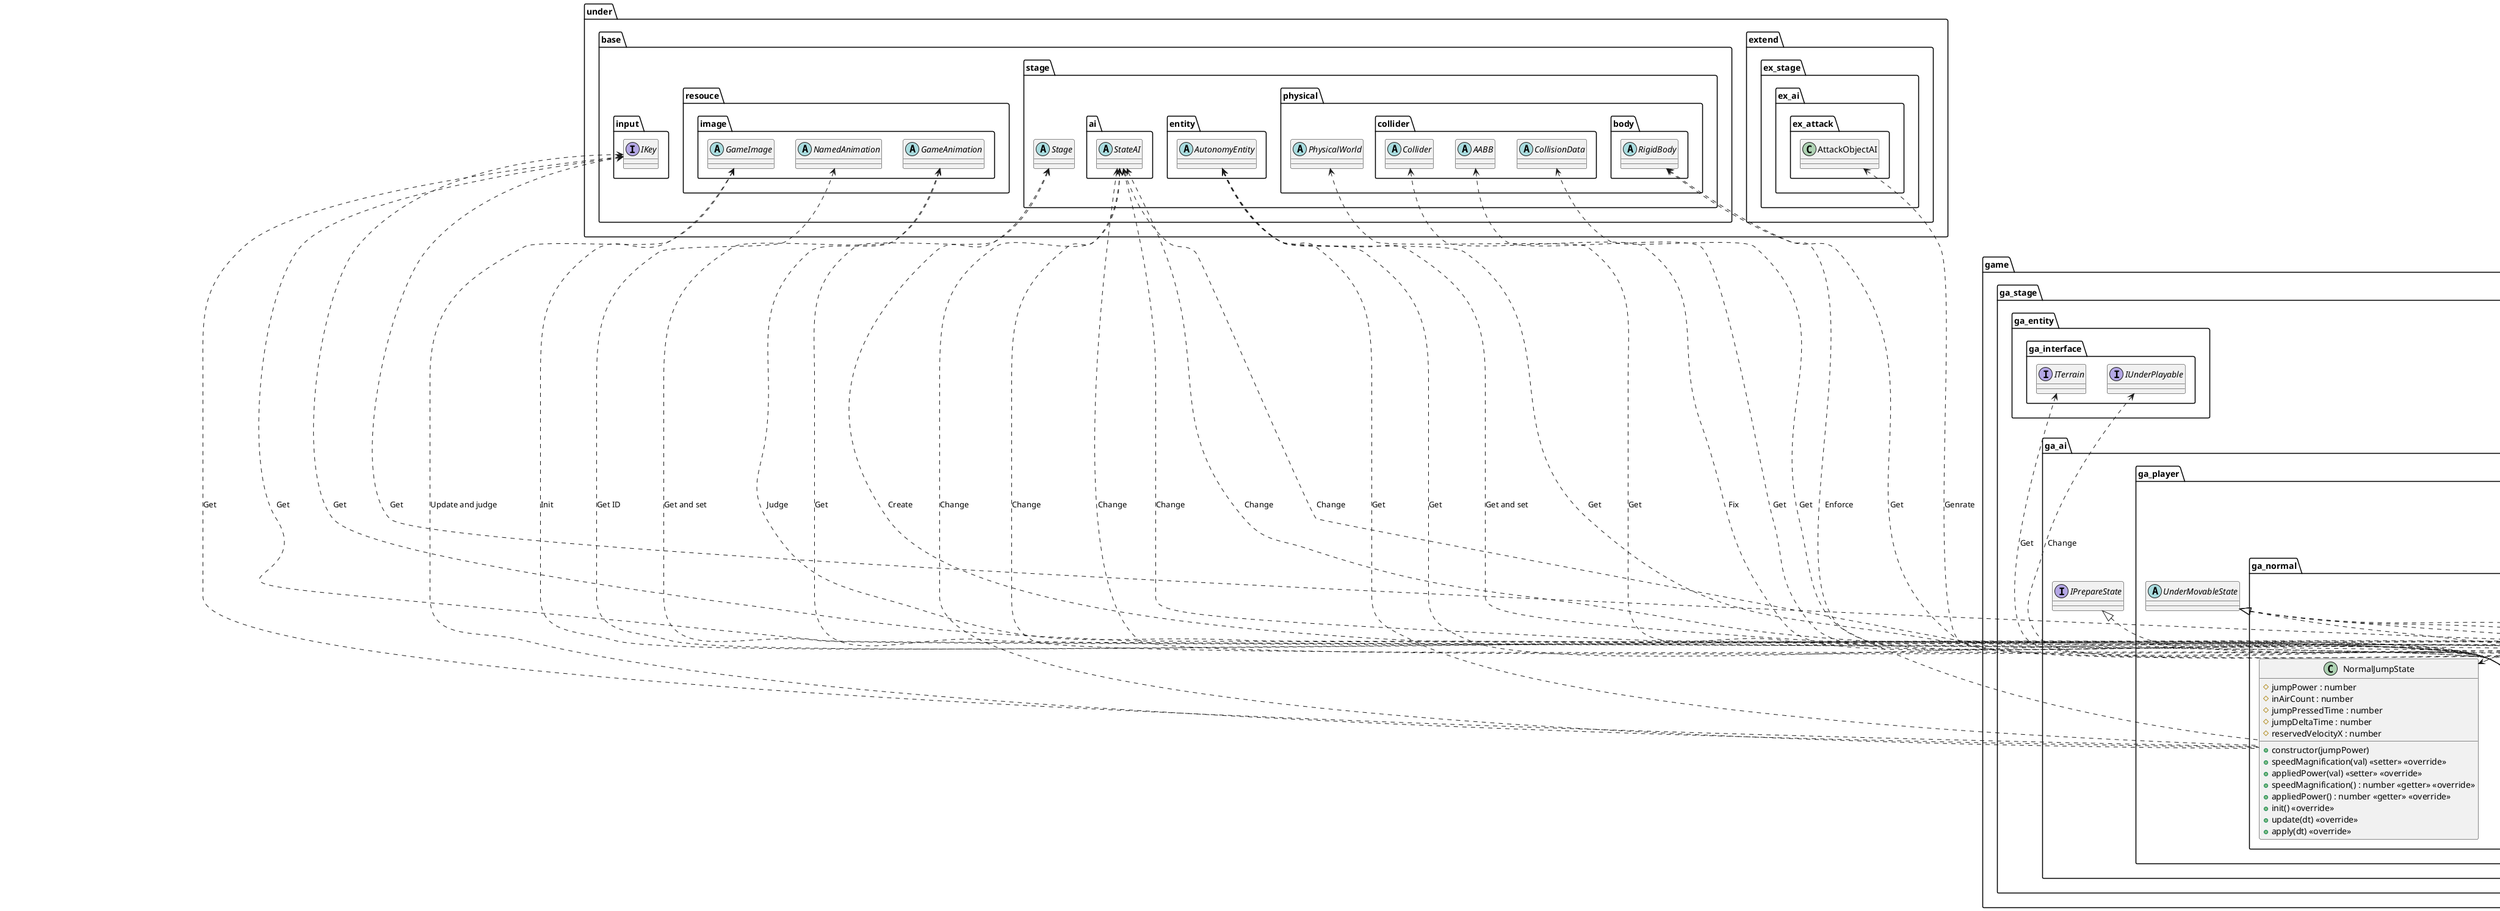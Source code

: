 @startuml AINormal
package game {
    package ga_stage {
        package ga_ai {
            package ga_player {
                package ga_normal {
                    class NormalBaseStateAI
                    class NormalStationaryState {
                        +constructor(maxVelocityX,walkPower)
                        #fallCount : number
                        +init() <<override>>
                        +apply(dt) : boolean <<override>>
                    }
                    class NormalWalkState {
                        +constructor(maxVelocityX,walkPower)
                        #fallCount : number
                        +init() <<override>>
                        +apply(dt) : boolean <<override>>
                    }
                    class NormalJumpState {
                        +constructor(jumpPower)
                        #jumpPower : number
                        #inAirCount : number
                        #jumpPressedTime : number
                        #jumpDeltaTime : number
                        #reservedVelocityX : number
                        +speedMagnification(val) <<setter>> <<override>>
                        +appliedPower(val) <<setter>> <<override>>
                        +speedMagnification() : number <<getter>> <<override>>
                        +appliedPower() : number <<getter>> <<override>>
                        +init() <<override>>
                        +update(dt) <<override>>
                        +apply(dt) <<override>>
                    }
                    class NormalJumpingState {
                        +constructor(maxVelocityX,movePower)
                        +apply(dt) <<override>>
                    }
                    class NormalFallState {
                        +constructor(maxVelocityX,movePower)
                        +apply(dt) <<override>>
                    }
                    class NormalPunchState {
                        #attacked : boolean
                        #threshold : number
                        #makeAttackObject() : Entity
                        +init() <<override>>
                        +apply(dt) : boolean <<override>>
                    }
                    class NormalGrabState {
                        #underCount : number
                        #underDiffY : number
                        #player : IUnderPlayable
                        +init() <<override>>
                        #chaged()
                        #grabCollider()
                        #restoreCollider()
                        #judgeContinue() : boolean
                        #grabWalk(dt)
                        +init() <<override>>
                        +apply(dt) : boolean <<override>>
                    }
                    class NormalSpecialState {
                        +apply(dt) : boolean <<override>>
                    }
                }
            }
        }
    }
}

package under {
    package base {
        package input {
            interface IKey
        }
        package resouce {
            package image {
                abstract GameImage
                abstract GameAnimation
                abstract NamedAnimation
            }
        }
        package stage {
            abstract Stage
            package ai {
                abstract StateAI
            }
            package entity {
                abstract AutonomyEntity
            }
            package physical {
                abstract PhysicalWorld
                package collider {
                    abstract Collider
                    abstract AABB
                    abstract CollisionData
                }
                package body {
                    abstract RigidBody
                }
            }
        }
    }
    package extend {
        package ex_stage {
            package ex_ai {
                package ex_attack {
                    class AttackObjectAI
                }
            }
        }
    }
}
package game {
    package ga_stage {
        package  ga_ai {
            interface IPrepareState
            package ga_player {
                abstract UnderStateAI
                abstract UnderPlayerState
                abstract UnderMovableState
            }
        }
        package ga_entity {
            package ga_interface {
                interface ITerrain
                interface IUnderPlayable
            }
        }
    }
}

NormalBaseStateAI ..> NormalStationaryState : Generate
NormalBaseStateAI ..> NormalWalkState : Generate
NormalBaseStateAI ..> NormalJumpState : Generate
NormalBaseStateAI ..> NormalJumpingState : Generate
NormalBaseStateAI ..> NormalFallState : Generate
NormalBaseStateAI ..> NormalPunchState : Generate
NormalBaseStateAI ..> NormalGrabState : Generate
NormalBaseStateAI ..> NormalSpecialState : Generate

StateAI <..... NormalStationaryState : Change
IKey <..... NormalStationaryState : Get
StateAI <..... NormalWalkState : Change
IKey <..... NormalWalkState : Get

GameImage <..... NormalJumpState : Update and judge
StateAI <..... NormalJumpState : Change
IKey <..... NormalJumpState : Get
AutonomyEntity <..... NormalJumpState : Get
RigidBody <..... NormalJumpState : Enforce

StateAI <..... NormalJumpingState : Change
AutonomyEntity <..... NormalJumpingState : Get
RigidBody <..... NormalJumpingState : Get
StateAI <..... NormalFallState : Change

AutonomyEntity <..... NormalPunchState : Get and set
StateAI <..... NormalPunchState : Change
Stage <..... NormalPunchState : Create
GameAnimation <..... NormalPunchState : Judge
AttackObjectAI <..... NormalPunchState : Genrate

AutonomyEntity <..... NormalGrabState : Get
Collider <..... NormalGrabState : Fix
AABB <..... NormalGrabState : Get
Stage <..... NormalGrabState : Get
PhysicalWorld <..... NormalGrabState : Get
CollisionData <..... NormalGrabState : Get
GameImage <..... NormalGrabState : Init
GameAnimation <..... NormalGrabState : Get and set
NamedAnimation <..... NormalGrabState : Get ID
IUnderPlayable <.... NormalGrabState : Change
ITerrain <.... NormalGrabState : Get

IKey <..... NormalSpecialState : Get

UnderStateAI <|.. NormalBaseStateAI
UnderMovableState <|.. NormalStationaryState
UnderMovableState <|.. NormalWalkState
UnderMovableState <|.. NormalJumpingState
UnderMovableState <|.. NormalFallState
UnderPlayerState <|.. NormalJumpState
IPrepareState <|.. NormalJumpingState
UnderPlayerState <|.. NormalPunchState
UnderPlayerState <|.. NormalGrabState
UnderPlayerState <|.. NormalSpecialState

@enduml
